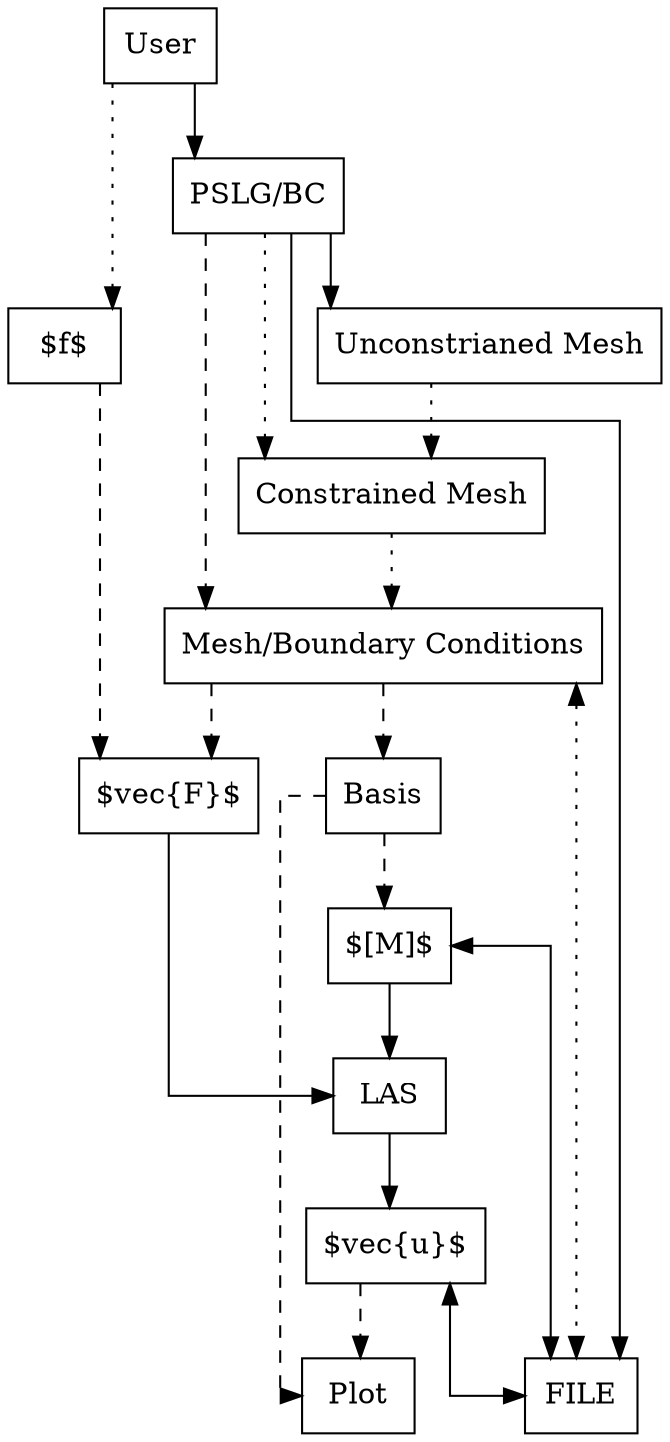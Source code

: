 //
// layout.dot
//
// Created on 31-01-2019 by arden
//
digraph FEM {
  user [label="User" shape=box];
  pslg [label="PSLG/BC" shape=box];
  ucmesh [label="Unconstrianed Mesh",shape=box];
  cmesh [label="Constrained Mesh",shape=box];
  mesh [label="Mesh/Boundary Conditions" shape=box];
  f [label="$f$" shape=box];
  basis [label="Basis" shape=box];
  fv [label="$\vec{F}$" shape=box];
  matrix [label="$[M]$" shape=box];
  las [label="LAS" shape=box];
  uv [label="$\vec{u}$" shape=box];
  plot [label="Plot" shape=box];
  file [label="FILE" shape=box];

  splines=ortho;

  user -> pslg[style=solid];
  user -> f[style=dotted];
  pslg -> ucmesh[style=solid];
  ucmesh -> cmesh[style=dotted];
  cmesh -> mesh[style=dotted];
  pslg -> cmesh[style=dotted];
  pslg -> mesh[style=dashed];
  pslg -> file[style=solid];
  mesh -> file[style=dotted,dir=both];
  matrix -> file[style=solid,dir=both];
  uv -> file[style=solid,dir=both];
  mesh -> basis[style=dashed];
  f -> fv[style=dashed]
  mesh -> fv[style=dashed]
  basis -> matrix[style=dashed];
  fv -> las[style=solid];
  matrix -> las[style=solid];
  las -> uv[style=solid];
  uv -> plot[style=dashed];
  basis -> plot[style=dashed];
}
